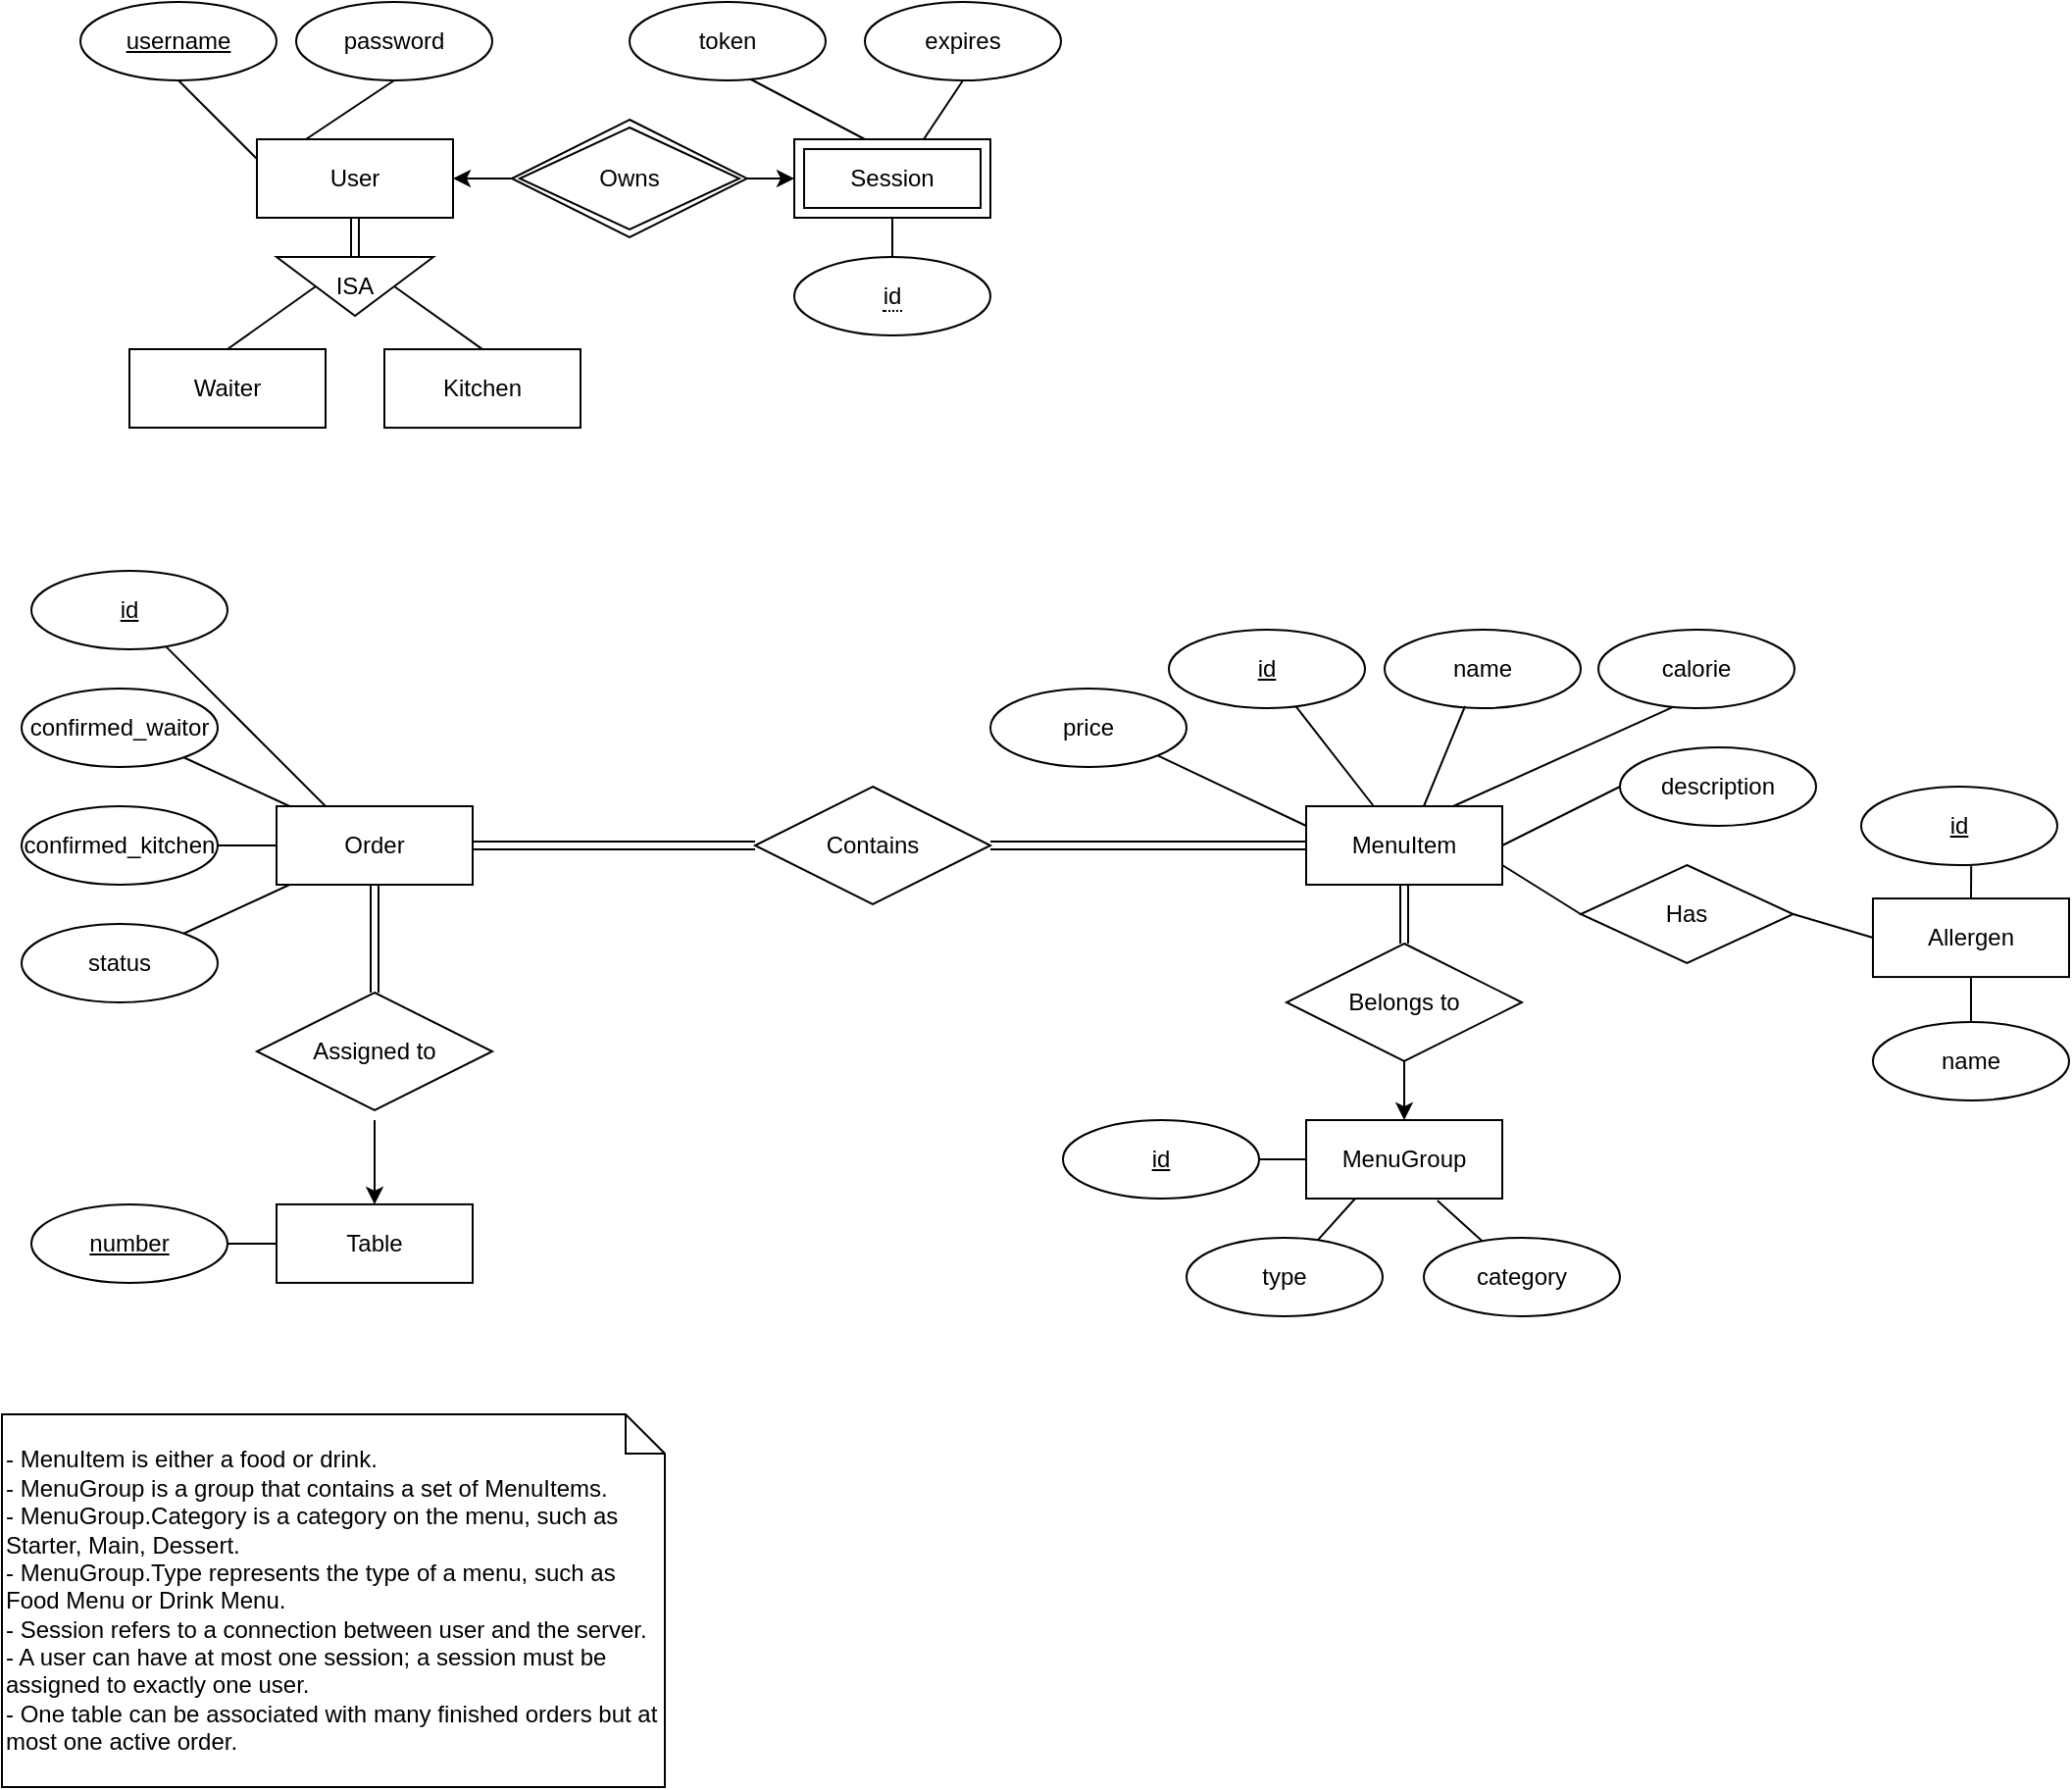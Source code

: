 <mxfile>
    <diagram id="nQcUk1bQTkJzepOr1JR_" name="Page-1">
        <mxGraphModel dx="576" dy="416" grid="1" gridSize="10" guides="1" tooltips="1" connect="1" arrows="1" fold="1" page="1" pageScale="1" pageWidth="827" pageHeight="1169" math="0" shadow="0">
            <root>
                <mxCell id="0"/>
                <mxCell id="1" parent="0"/>
                <mxCell id="2" value="User" style="whiteSpace=wrap;html=1;align=center;" parent="1" vertex="1">
                    <mxGeometry x="160" y="150" width="100" height="40" as="geometry"/>
                </mxCell>
                <mxCell id="12" value="username" style="ellipse;whiteSpace=wrap;html=1;align=center;fontStyle=4;" parent="1" vertex="1">
                    <mxGeometry x="70" y="80" width="100" height="40" as="geometry"/>
                </mxCell>
                <mxCell id="13" value="" style="endArrow=none;html=1;rounded=0;strokeColor=default;exitX=0.5;exitY=1;exitDx=0;exitDy=0;entryX=0;entryY=0.25;entryDx=0;entryDy=0;" parent="1" source="12" target="2" edge="1">
                    <mxGeometry relative="1" as="geometry">
                        <mxPoint x="60" y="170" as="sourcePoint"/>
                        <mxPoint x="220" y="170" as="targetPoint"/>
                    </mxGeometry>
                </mxCell>
                <mxCell id="14" value="password" style="ellipse;whiteSpace=wrap;html=1;align=center;" parent="1" vertex="1">
                    <mxGeometry x="180" y="80" width="100" height="40" as="geometry"/>
                </mxCell>
                <mxCell id="16" value="" style="endArrow=none;html=1;rounded=0;strokeColor=default;exitX=0.5;exitY=1;exitDx=0;exitDy=0;entryX=0.25;entryY=0;entryDx=0;entryDy=0;" parent="1" source="14" target="2" edge="1">
                    <mxGeometry relative="1" as="geometry">
                        <mxPoint x="280" y="120" as="sourcePoint"/>
                        <mxPoint x="440" y="120" as="targetPoint"/>
                    </mxGeometry>
                </mxCell>
                <mxCell id="20" value="" style="endArrow=none;html=1;rounded=0;strokeColor=default;entryX=0.5;entryY=0;entryDx=0;entryDy=0;exitX=0.61;exitY=0.975;exitDx=0;exitDy=0;exitPerimeter=0;" parent="1" source="165" edge="1">
                    <mxGeometry relative="1" as="geometry">
                        <mxPoint x="419.355" y="114.142" as="sourcePoint"/>
                        <mxPoint x="470" y="150" as="targetPoint"/>
                    </mxGeometry>
                </mxCell>
                <mxCell id="21" value="Session" style="shape=ext;margin=3;double=1;whiteSpace=wrap;html=1;align=center;" parent="1" vertex="1">
                    <mxGeometry x="434" y="150" width="100" height="40" as="geometry"/>
                </mxCell>
                <mxCell id="22" value="expires" style="ellipse;whiteSpace=wrap;html=1;align=center;" parent="1" vertex="1">
                    <mxGeometry x="470" y="80" width="100" height="40" as="geometry"/>
                </mxCell>
                <mxCell id="23" value="" style="endArrow=none;html=1;rounded=0;strokeColor=default;entryX=0.5;entryY=1;entryDx=0;entryDy=0;exitX=0.66;exitY=0;exitDx=0;exitDy=0;exitPerimeter=0;" parent="1" source="21" target="22" edge="1">
                    <mxGeometry relative="1" as="geometry">
                        <mxPoint x="310" y="230" as="sourcePoint"/>
                        <mxPoint x="470" y="230" as="targetPoint"/>
                    </mxGeometry>
                </mxCell>
                <mxCell id="24" value="&lt;div style=&quot;text-align: start;&quot;&gt;MenuItem&lt;/div&gt;" style="whiteSpace=wrap;html=1;align=center;rounded=0;shadow=0;sketch=0;strokeColor=default;" parent="1" vertex="1">
                    <mxGeometry x="695" y="490" width="100" height="40" as="geometry"/>
                </mxCell>
                <mxCell id="26" value="" style="edgeStyle=none;rounded=1;html=1;strokeColor=default;endArrow=none;endFill=0;" parent="1" source="25" target="24" edge="1">
                    <mxGeometry relative="1" as="geometry"/>
                </mxCell>
                <mxCell id="25" value="id" style="ellipse;whiteSpace=wrap;html=1;align=center;fontStyle=4;" parent="1" vertex="1">
                    <mxGeometry x="625" y="400" width="100" height="40" as="geometry"/>
                </mxCell>
                <mxCell id="28" value="name" style="ellipse;whiteSpace=wrap;html=1;align=center;" parent="1" vertex="1">
                    <mxGeometry x="735" y="400" width="100" height="40" as="geometry"/>
                </mxCell>
                <mxCell id="35" value="" style="endArrow=none;html=1;rounded=0;strokeColor=default;entryX=0.41;entryY=0.975;entryDx=0;entryDy=0;entryPerimeter=0;" parent="1" target="28" edge="1">
                    <mxGeometry relative="1" as="geometry">
                        <mxPoint x="755" y="490" as="sourcePoint"/>
                        <mxPoint x="915" y="490" as="targetPoint"/>
                    </mxGeometry>
                </mxCell>
                <mxCell id="39" value="price" style="ellipse;whiteSpace=wrap;html=1;align=center;" parent="1" vertex="1">
                    <mxGeometry x="534" y="430" width="100" height="40" as="geometry"/>
                </mxCell>
                <mxCell id="40" value="calorie" style="ellipse;whiteSpace=wrap;html=1;align=center;" parent="1" vertex="1">
                    <mxGeometry x="844" y="400" width="100" height="40" as="geometry"/>
                </mxCell>
                <mxCell id="46" value="" style="endArrow=none;html=1;rounded=0;strokeColor=default;exitX=1;exitY=1;exitDx=0;exitDy=0;entryX=0;entryY=0.25;entryDx=0;entryDy=0;" parent="1" source="39" target="24" edge="1">
                    <mxGeometry relative="1" as="geometry">
                        <mxPoint x="625.63" y="504.08" as="sourcePoint"/>
                        <mxPoint x="694" y="500" as="targetPoint"/>
                    </mxGeometry>
                </mxCell>
                <mxCell id="47" value="" style="endArrow=none;html=1;rounded=0;strokeColor=default;exitX=0.75;exitY=0;exitDx=0;exitDy=0;entryX=0.375;entryY=0.992;entryDx=0;entryDy=0;entryPerimeter=0;" parent="1" source="24" target="40" edge="1">
                    <mxGeometry relative="1" as="geometry">
                        <mxPoint x="775" y="590" as="sourcePoint"/>
                        <mxPoint x="935" y="590" as="targetPoint"/>
                    </mxGeometry>
                </mxCell>
                <mxCell id="52" value="description" style="ellipse;whiteSpace=wrap;html=1;align=center;" parent="1" vertex="1">
                    <mxGeometry x="855" y="460" width="100" height="40" as="geometry"/>
                </mxCell>
                <mxCell id="53" value="" style="endArrow=none;html=1;rounded=0;strokeColor=default;entryX=0;entryY=0.5;entryDx=0;entryDy=0;" parent="1" target="52" edge="1">
                    <mxGeometry relative="1" as="geometry">
                        <mxPoint x="795" y="510" as="sourcePoint"/>
                        <mxPoint x="955" y="510" as="targetPoint"/>
                    </mxGeometry>
                </mxCell>
                <mxCell id="157" value="" style="edgeStyle=none;html=1;endArrow=classic;endFill=1;startArrow=none;startFill=0;" parent="1" source="63" target="2" edge="1">
                    <mxGeometry relative="1" as="geometry"/>
                </mxCell>
                <mxCell id="63" value="Owns" style="shape=rhombus;double=1;perimeter=rhombusPerimeter;whiteSpace=wrap;html=1;align=center;" parent="1" vertex="1">
                    <mxGeometry x="290" y="140" width="120" height="60" as="geometry"/>
                </mxCell>
                <mxCell id="71" value="Allergen" style="whiteSpace=wrap;html=1;align=center;" parent="1" vertex="1">
                    <mxGeometry x="984" y="537.04" width="100" height="40" as="geometry"/>
                </mxCell>
                <mxCell id="78" value="Has" style="shape=rhombus;perimeter=rhombusPerimeter;whiteSpace=wrap;html=1;align=center;rotation=0;" parent="1" vertex="1">
                    <mxGeometry x="835" y="520" width="108.33" height="50" as="geometry"/>
                </mxCell>
                <mxCell id="85" value="Belongs to" style="shape=rhombus;perimeter=rhombusPerimeter;whiteSpace=wrap;html=1;align=center;" parent="1" vertex="1">
                    <mxGeometry x="685" y="560" width="120" height="60" as="geometry"/>
                </mxCell>
                <mxCell id="101" style="edgeStyle=none;rounded=1;html=1;entryX=0.25;entryY=1;entryDx=0;entryDy=0;strokeColor=default;endArrow=none;endFill=0;" parent="1" source="100" target="158" edge="1">
                    <mxGeometry relative="1" as="geometry">
                        <mxPoint x="730" y="691" as="targetPoint"/>
                    </mxGeometry>
                </mxCell>
                <mxCell id="100" value="type" style="ellipse;whiteSpace=wrap;html=1;align=center;" parent="1" vertex="1">
                    <mxGeometry x="634" y="710" width="100" height="40" as="geometry"/>
                </mxCell>
                <mxCell id="104" style="edgeStyle=none;rounded=1;html=1;entryX=0.669;entryY=1.025;entryDx=0;entryDy=0;strokeColor=default;endArrow=none;endFill=0;entryPerimeter=0;" parent="1" source="103" target="158" edge="1">
                    <mxGeometry relative="1" as="geometry">
                        <mxPoint x="770" y="690" as="targetPoint"/>
                    </mxGeometry>
                </mxCell>
                <mxCell id="103" value="&lt;span&gt;category&lt;/span&gt;" style="ellipse;whiteSpace=wrap;html=1;align=center;fontStyle=0" parent="1" vertex="1">
                    <mxGeometry x="755" y="710" width="100" height="40" as="geometry"/>
                </mxCell>
                <mxCell id="105" value="" style="endArrow=classic;html=1;rounded=0;exitX=1;exitY=0.5;exitDx=0;exitDy=0;endFill=1;" parent="1" source="63" edge="1">
                    <mxGeometry relative="1" as="geometry">
                        <mxPoint x="290" y="270" as="sourcePoint"/>
                        <mxPoint x="434" y="170" as="targetPoint"/>
                    </mxGeometry>
                </mxCell>
                <mxCell id="109" value="" style="endArrow=none;html=1;rounded=0;entryX=1;entryY=0.75;entryDx=0;entryDy=0;exitX=0;exitY=0.5;exitDx=0;exitDy=0;" parent="1" source="78" target="24" edge="1">
                    <mxGeometry relative="1" as="geometry">
                        <mxPoint x="1034" y="549.23" as="sourcePoint"/>
                        <mxPoint x="1105" y="579.23" as="targetPoint"/>
                    </mxGeometry>
                </mxCell>
                <mxCell id="111" value="" style="endArrow=none;html=1;rounded=0;entryX=0;entryY=0.5;entryDx=0;entryDy=0;exitX=1;exitY=0.5;exitDx=0;exitDy=0;" parent="1" source="78" target="71" edge="1">
                    <mxGeometry relative="1" as="geometry">
                        <mxPoint x="973.997" y="636.73" as="sourcePoint"/>
                        <mxPoint x="1053.75" y="669.23" as="targetPoint"/>
                    </mxGeometry>
                </mxCell>
                <mxCell id="117" value="" style="endArrow=classic;html=1;rounded=0;exitX=0.5;exitY=1;exitDx=0;exitDy=0;entryX=0.5;entryY=0;entryDx=0;entryDy=0;endFill=1;" parent="1" source="85" target="158" edge="1">
                    <mxGeometry relative="1" as="geometry">
                        <mxPoint x="744" y="560" as="sourcePoint"/>
                        <mxPoint x="745" y="650" as="targetPoint"/>
                    </mxGeometry>
                </mxCell>
                <mxCell id="119" value="" style="endArrow=none;html=1;rounded=0;entryX=0.5;entryY=1;entryDx=0;entryDy=0;exitX=0.5;exitY=0;exitDx=0;exitDy=0;shape=link;" parent="1" source="85" edge="1">
                    <mxGeometry relative="1" as="geometry">
                        <mxPoint x="544" y="570" as="sourcePoint"/>
                        <mxPoint x="745" y="530" as="targetPoint"/>
                    </mxGeometry>
                </mxCell>
                <mxCell id="125" value="id" style="ellipse;whiteSpace=wrap;html=1;align=center;fontStyle=4" parent="1" vertex="1">
                    <mxGeometry x="978" y="480" width="100" height="40" as="geometry"/>
                </mxCell>
                <mxCell id="127" value="" style="endArrow=none;html=1;rounded=0;entryX=0.5;entryY=0;entryDx=0;entryDy=0;exitX=0.561;exitY=1.014;exitDx=0;exitDy=0;exitPerimeter=0;" parent="1" source="125" target="71" edge="1">
                    <mxGeometry relative="1" as="geometry">
                        <mxPoint x="1034" y="500" as="sourcePoint"/>
                        <mxPoint x="1054" y="530" as="targetPoint"/>
                    </mxGeometry>
                </mxCell>
                <mxCell id="129" value="- MenuItem is either a food or drink.&lt;br&gt;- MenuGroup is a group that contains a set of MenuItems.&lt;br&gt;- MenuGroup.Category is a category on the menu, such as Starter, Main, Dessert.&lt;br&gt;- MenuGroup.Type represents the type of a menu, such as Food Menu or Drink Menu.&lt;br&gt;- Session refers to a connection between user and the server.&lt;br&gt;- A user can have at most one session; a session must be assigned to exactly one user.&lt;br&gt;- One table can be associated with many finished orders but at most one active order." style="shape=note;size=20;whiteSpace=wrap;html=1;align=left;" parent="1" vertex="1">
                    <mxGeometry x="30" y="800" width="338" height="190" as="geometry"/>
                </mxCell>
                <mxCell id="158" value="MenuGroup" style="whiteSpace=wrap;html=1;align=center;rounded=0;shadow=0;sketch=0;strokeColor=default;" parent="1" vertex="1">
                    <mxGeometry x="695" y="650" width="100" height="40" as="geometry"/>
                </mxCell>
                <mxCell id="160" value="" style="edgeStyle=none;html=1;endArrow=none;endFill=0;" parent="1" source="159" target="158" edge="1">
                    <mxGeometry relative="1" as="geometry"/>
                </mxCell>
                <mxCell id="159" value="id" style="ellipse;whiteSpace=wrap;html=1;align=center;fontStyle=4;" parent="1" vertex="1">
                    <mxGeometry x="571" y="650" width="100" height="40" as="geometry"/>
                </mxCell>
                <mxCell id="163" value="" style="edgeStyle=none;html=1;endArrow=none;endFill=0;" parent="1" source="161" target="71" edge="1">
                    <mxGeometry relative="1" as="geometry"/>
                </mxCell>
                <mxCell id="161" value="name" style="ellipse;whiteSpace=wrap;html=1;align=center;" parent="1" vertex="1">
                    <mxGeometry x="984" y="600" width="100" height="40" as="geometry"/>
                </mxCell>
                <mxCell id="165" value="token" style="ellipse;whiteSpace=wrap;html=1;align=center;" parent="1" vertex="1">
                    <mxGeometry x="350" y="80" width="100" height="40" as="geometry"/>
                </mxCell>
                <mxCell id="168" value="" style="edgeStyle=none;html=1;entryX=0.5;entryY=1;entryDx=0;entryDy=0;endArrow=none;endFill=0;" parent="1" source="167" target="21" edge="1">
                    <mxGeometry relative="1" as="geometry"/>
                </mxCell>
                <mxCell id="167" value="&lt;span style=&quot;border-bottom: 1px dotted&quot;&gt;id&lt;/span&gt;" style="ellipse;whiteSpace=wrap;html=1;align=center;" parent="1" vertex="1">
                    <mxGeometry x="434" y="210" width="100" height="40" as="geometry"/>
                </mxCell>
                <mxCell id="169" value="Order" style="whiteSpace=wrap;html=1;align=center;" parent="1" vertex="1">
                    <mxGeometry x="170" y="490" width="100" height="40" as="geometry"/>
                </mxCell>
                <mxCell id="172" style="edgeStyle=none;html=1;exitX=0;exitY=0.5;exitDx=0;exitDy=0;endArrow=none;endFill=0;shape=link;" parent="1" source="171" target="169" edge="1">
                    <mxGeometry relative="1" as="geometry"/>
                </mxCell>
                <mxCell id="173" style="edgeStyle=none;html=1;exitX=1;exitY=0.5;exitDx=0;exitDy=0;endArrow=none;endFill=0;entryX=0;entryY=0.5;entryDx=0;entryDy=0;shape=link;" parent="1" source="171" target="24" edge="1">
                    <mxGeometry relative="1" as="geometry">
                        <mxPoint x="660" y="510" as="targetPoint"/>
                    </mxGeometry>
                </mxCell>
                <mxCell id="171" value="Contains" style="shape=rhombus;perimeter=rhombusPerimeter;whiteSpace=wrap;html=1;align=center;" parent="1" vertex="1">
                    <mxGeometry x="414" y="480" width="120" height="60" as="geometry"/>
                </mxCell>
                <mxCell id="178" value="" style="edgeStyle=none;html=1;endArrow=none;endFill=0;exitX=0.5;exitY=0;exitDx=0;exitDy=0;entryX=0.5;entryY=1;entryDx=0;entryDy=0;startArrow=classic;startFill=1;" parent="1" source="174" edge="1">
                    <mxGeometry relative="1" as="geometry">
                        <mxPoint x="220" y="650" as="targetPoint"/>
                    </mxGeometry>
                </mxCell>
                <mxCell id="174" value="Table" style="whiteSpace=wrap;html=1;align=center;" parent="1" vertex="1">
                    <mxGeometry x="170" y="692.96" width="100" height="40" as="geometry"/>
                </mxCell>
                <mxCell id="197" value="" style="edgeStyle=none;html=1;endArrow=none;endFill=0;shape=link;" parent="1" source="176" target="169" edge="1">
                    <mxGeometry relative="1" as="geometry"/>
                </mxCell>
                <mxCell id="176" value="Assigned to" style="shape=rhombus;perimeter=rhombusPerimeter;whiteSpace=wrap;html=1;align=center;" parent="1" vertex="1">
                    <mxGeometry x="160" y="585" width="120" height="60" as="geometry"/>
                </mxCell>
                <mxCell id="179" value="ISA" style="triangle;whiteSpace=wrap;html=1;rotation=90;horizontal=0;" parent="1" vertex="1">
                    <mxGeometry x="195" y="185" width="30" height="80" as="geometry"/>
                </mxCell>
                <mxCell id="182" value="" style="endArrow=none;html=1;rounded=0;entryX=0;entryY=0.5;entryDx=0;entryDy=0;exitX=0.5;exitY=1;exitDx=0;exitDy=0;shape=link;" parent="1" source="2" target="179" edge="1">
                    <mxGeometry relative="1" as="geometry">
                        <mxPoint x="60" y="280" as="sourcePoint"/>
                        <mxPoint x="220" y="280" as="targetPoint"/>
                    </mxGeometry>
                </mxCell>
                <mxCell id="184" value="Waiter" style="whiteSpace=wrap;html=1;align=center;" parent="1" vertex="1">
                    <mxGeometry x="95" y="257" width="100" height="40" as="geometry"/>
                </mxCell>
                <mxCell id="185" value="Kitchen" style="whiteSpace=wrap;html=1;align=center;" parent="1" vertex="1">
                    <mxGeometry x="225" y="257.04" width="100" height="40" as="geometry"/>
                </mxCell>
                <mxCell id="186" value="" style="endArrow=none;html=1;rounded=0;entryX=0.5;entryY=1;entryDx=0;entryDy=0;exitX=0.5;exitY=0;exitDx=0;exitDy=0;" parent="1" source="184" target="179" edge="1">
                    <mxGeometry relative="1" as="geometry">
                        <mxPoint x="10" y="240" as="sourcePoint"/>
                        <mxPoint x="170" y="240" as="targetPoint"/>
                    </mxGeometry>
                </mxCell>
                <mxCell id="187" value="" style="endArrow=none;html=1;rounded=0;exitX=0.5;exitY=0;exitDx=0;exitDy=0;entryX=0.5;entryY=0;entryDx=0;entryDy=0;" parent="1" source="179" target="185" edge="1">
                    <mxGeometry relative="1" as="geometry">
                        <mxPoint x="230" y="330" as="sourcePoint"/>
                        <mxPoint x="390" y="330" as="targetPoint"/>
                    </mxGeometry>
                </mxCell>
                <mxCell id="193" value="" style="edgeStyle=none;html=1;endArrow=none;endFill=0;" parent="1" source="188" target="169" edge="1">
                    <mxGeometry relative="1" as="geometry"/>
                </mxCell>
                <mxCell id="188" value="confirmed_kitchen" style="ellipse;whiteSpace=wrap;html=1;align=center;" parent="1" vertex="1">
                    <mxGeometry x="40" y="490" width="100" height="40" as="geometry"/>
                </mxCell>
                <mxCell id="192" style="edgeStyle=none;html=1;endArrow=none;endFill=0;" parent="1" source="189" target="169" edge="1">
                    <mxGeometry relative="1" as="geometry"/>
                </mxCell>
                <mxCell id="189" value="confirmed_waitor" style="ellipse;whiteSpace=wrap;html=1;align=center;" parent="1" vertex="1">
                    <mxGeometry x="40" y="430" width="100" height="40" as="geometry"/>
                </mxCell>
                <mxCell id="194" style="edgeStyle=none;html=1;endArrow=none;endFill=0;" parent="1" source="190" target="169" edge="1">
                    <mxGeometry relative="1" as="geometry"/>
                </mxCell>
                <mxCell id="190" value="status" style="ellipse;whiteSpace=wrap;html=1;align=center;" parent="1" vertex="1">
                    <mxGeometry x="40" y="550" width="100" height="40" as="geometry"/>
                </mxCell>
                <mxCell id="196" value="" style="edgeStyle=none;html=1;endArrow=none;endFill=0;" parent="1" source="195" target="174" edge="1">
                    <mxGeometry relative="1" as="geometry"/>
                </mxCell>
                <mxCell id="195" value="number" style="ellipse;whiteSpace=wrap;html=1;align=center;fontStyle=4;" parent="1" vertex="1">
                    <mxGeometry x="45" y="692.96" width="100" height="40" as="geometry"/>
                </mxCell>
                <mxCell id="201" style="edgeStyle=none;html=1;entryX=0.25;entryY=0;entryDx=0;entryDy=0;startArrow=none;startFill=0;endArrow=none;endFill=0;" parent="1" source="200" target="169" edge="1">
                    <mxGeometry relative="1" as="geometry"/>
                </mxCell>
                <mxCell id="200" value="id" style="ellipse;whiteSpace=wrap;html=1;align=center;fontStyle=4;" parent="1" vertex="1">
                    <mxGeometry x="45" y="370" width="100" height="40" as="geometry"/>
                </mxCell>
            </root>
        </mxGraphModel>
    </diagram>
</mxfile>